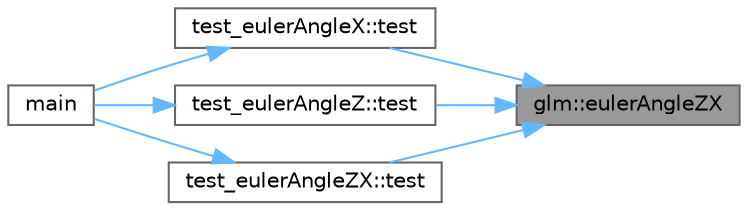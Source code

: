 digraph "glm::eulerAngleZX"
{
 // LATEX_PDF_SIZE
  bgcolor="transparent";
  edge [fontname=Helvetica,fontsize=10,labelfontname=Helvetica,labelfontsize=10];
  node [fontname=Helvetica,fontsize=10,shape=box,height=0.2,width=0.4];
  rankdir="RL";
  Node1 [id="Node000001",label="glm::eulerAngleZX",height=0.2,width=0.4,color="gray40", fillcolor="grey60", style="filled", fontcolor="black",tooltip=" "];
  Node1 -> Node2 [id="edge13_Node000001_Node000002",dir="back",color="steelblue1",style="solid",tooltip=" "];
  Node2 [id="Node000002",label="test_eulerAngleX::test",height=0.2,width=0.4,color="grey40", fillcolor="white", style="filled",URL="$namespacetest__euler_angle_x.html#a29927bfd28a74b6e785bf69a62f0de43",tooltip=" "];
  Node2 -> Node3 [id="edge14_Node000002_Node000003",dir="back",color="steelblue1",style="solid",tooltip=" "];
  Node3 [id="Node000003",label="main",height=0.2,width=0.4,color="grey40", fillcolor="white", style="filled",URL="$_classes_2lib_2glm_2test_2gtx_2gtx__euler__angle_8cpp.html#ae66f6b31b5ad750f1fe042a706a4e3d4",tooltip=" "];
  Node1 -> Node4 [id="edge15_Node000001_Node000004",dir="back",color="steelblue1",style="solid",tooltip=" "];
  Node4 [id="Node000004",label="test_eulerAngleZ::test",height=0.2,width=0.4,color="grey40", fillcolor="white", style="filled",URL="$namespacetest__euler_angle_z.html#a41fde8e06e1eb868ec213242617c9b35",tooltip=" "];
  Node4 -> Node3 [id="edge16_Node000004_Node000003",dir="back",color="steelblue1",style="solid",tooltip=" "];
  Node1 -> Node5 [id="edge17_Node000001_Node000005",dir="back",color="steelblue1",style="solid",tooltip=" "];
  Node5 [id="Node000005",label="test_eulerAngleZX::test",height=0.2,width=0.4,color="grey40", fillcolor="white", style="filled",URL="$namespacetest__euler_angle_z_x.html#a2aa9839c45e12082db84727de664a08d",tooltip=" "];
  Node5 -> Node3 [id="edge18_Node000005_Node000003",dir="back",color="steelblue1",style="solid",tooltip=" "];
}
